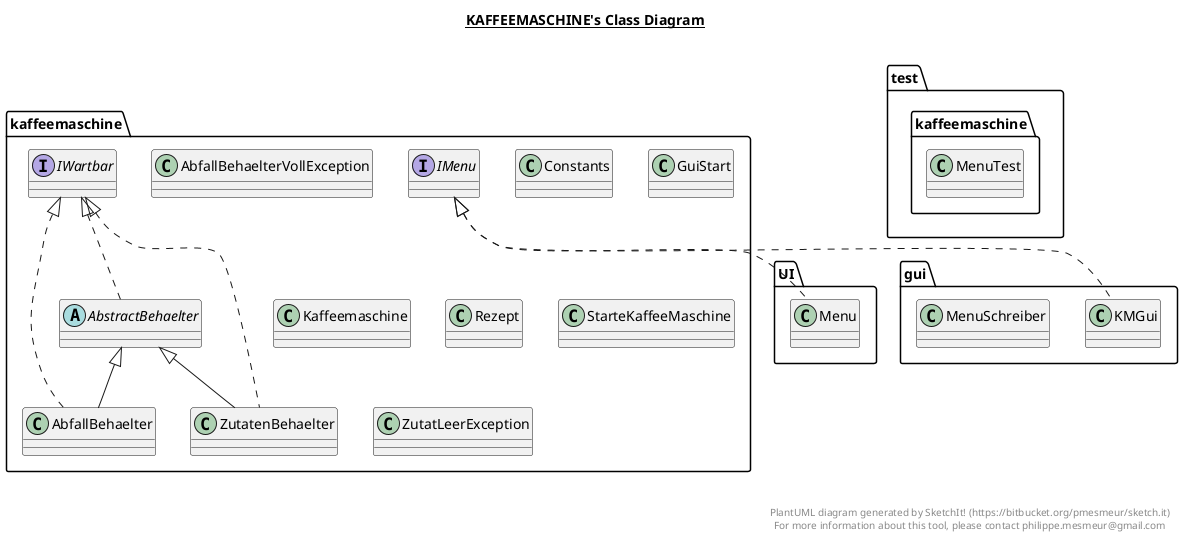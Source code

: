@startuml

title __KAFFEEMASCHINE's Class Diagram__\n

  namespace UI {
    class UI.Menu {
    }
  }
  

  namespace gui {
    class gui.KMGui {
    }
  }
  

  namespace gui {
    class gui.MenuSchreiber {
    }
  }
  

  namespace kaffeemaschine {
    class kaffeemaschine.AbfallBehaelter {
    }
  }
  

  namespace kaffeemaschine {
    class kaffeemaschine.AbfallBehaelterVollException {
    }
  }
  

  namespace kaffeemaschine {
    abstract class kaffeemaschine.AbstractBehaelter {
    }
  }
  

  namespace kaffeemaschine {
    class kaffeemaschine.Constants {
    }
  }
  

  namespace kaffeemaschine {
    class kaffeemaschine.GuiStart {
    }
  }
  

  namespace kaffeemaschine {
    interface kaffeemaschine.IMenu {
    }
  }
  

  namespace kaffeemaschine {
    interface kaffeemaschine.IWartbar {
    }
  }
  

  namespace kaffeemaschine {
    class kaffeemaschine.Kaffeemaschine {
    }
  }
  

  namespace kaffeemaschine {
    class kaffeemaschine.Rezept {
    }
  }
  

  namespace kaffeemaschine {
    class kaffeemaschine.StarteKaffeeMaschine {
    }
  }
  

  namespace kaffeemaschine {
    class kaffeemaschine.ZutatLeerException {
    }
  }
  

  namespace kaffeemaschine {
    class kaffeemaschine.ZutatenBehaelter {
    }
  }
  

  namespace test.kaffeemaschine {
    class test.kaffeemaschine.MenuTest {
    }
  }
  

  UI.Menu .up.|> kaffeemaschine.IMenu
  gui.KMGui .up.|> kaffeemaschine.IMenu
  kaffeemaschine.AbfallBehaelter .up.|> kaffeemaschine.IWartbar
  kaffeemaschine.AbfallBehaelter -up-|> kaffeemaschine.AbstractBehaelter
  kaffeemaschine.AbstractBehaelter .up.|> kaffeemaschine.IWartbar
  kaffeemaschine.ZutatenBehaelter .up.|> kaffeemaschine.IWartbar
  kaffeemaschine.ZutatenBehaelter -up-|> kaffeemaschine.AbstractBehaelter


right footer


PlantUML diagram generated by SketchIt! (https://bitbucket.org/pmesmeur/sketch.it)
For more information about this tool, please contact philippe.mesmeur@gmail.com
endfooter

@enduml

